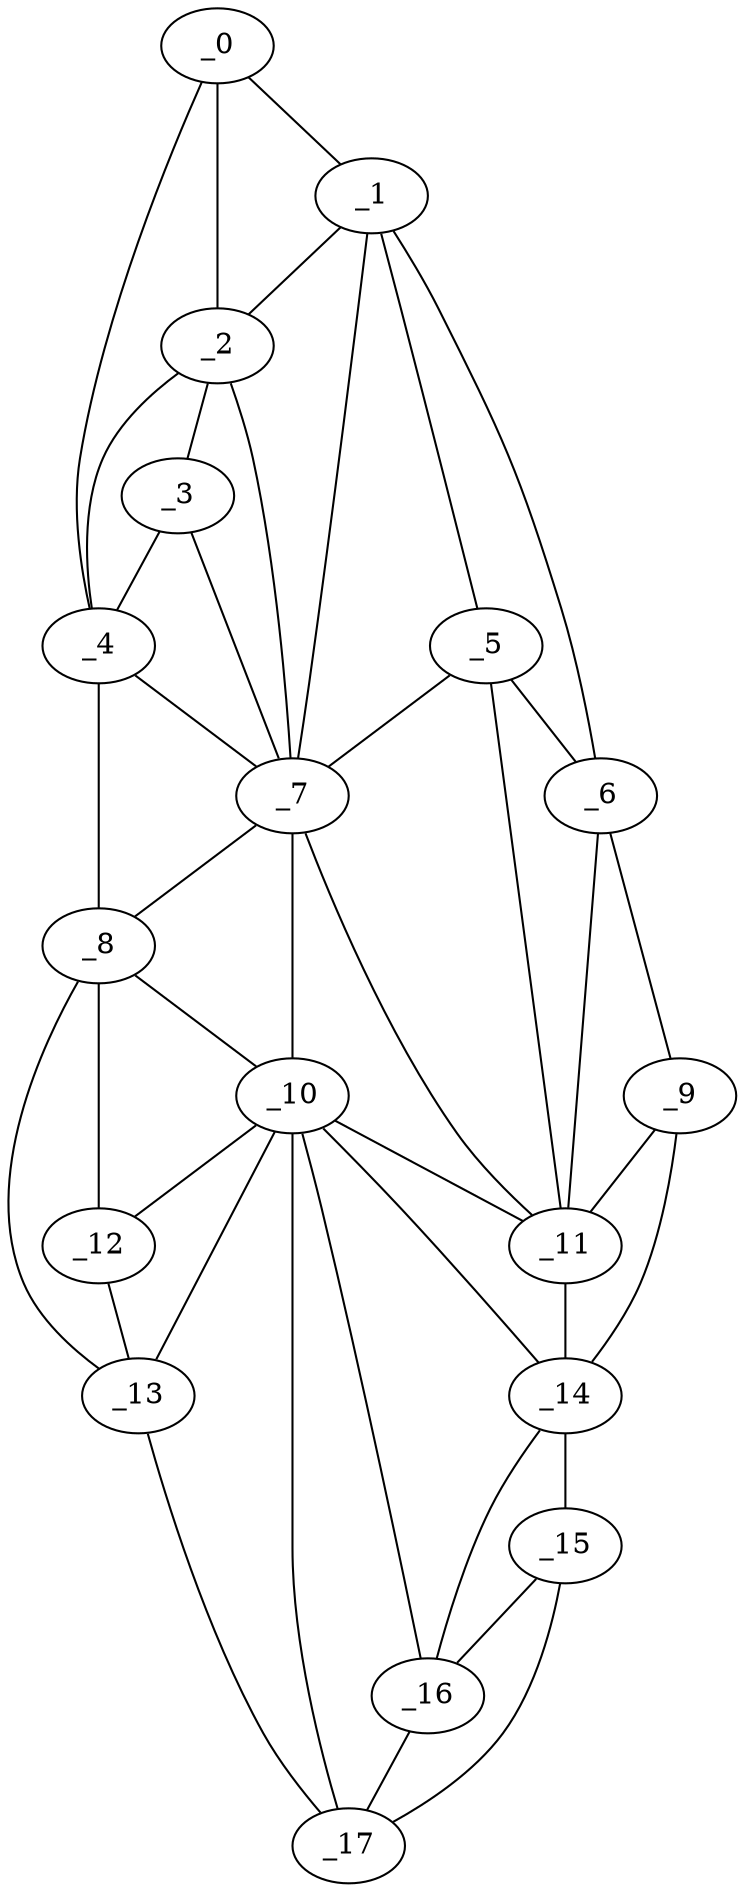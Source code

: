 graph "obj3__80.gxl" {
	_0	 [x=13,
		y=35];
	_1	 [x=22,
		y=73];
	_0 -- _1	 [valence=1];
	_2	 [x=24,
		y=31];
	_0 -- _2	 [valence=2];
	_4	 [x=33,
		y=17];
	_0 -- _4	 [valence=1];
	_1 -- _2	 [valence=1];
	_5	 [x=50,
		y=85];
	_1 -- _5	 [valence=2];
	_6	 [x=67,
		y=105];
	_1 -- _6	 [valence=1];
	_7	 [x=71,
		y=36];
	_1 -- _7	 [valence=2];
	_3	 [x=32,
		y=25];
	_2 -- _3	 [valence=2];
	_2 -- _4	 [valence=2];
	_2 -- _7	 [valence=2];
	_3 -- _4	 [valence=1];
	_3 -- _7	 [valence=2];
	_4 -- _7	 [valence=2];
	_8	 [x=83,
		y=14];
	_4 -- _8	 [valence=1];
	_5 -- _6	 [valence=2];
	_5 -- _7	 [valence=1];
	_11	 [x=89,
		y=104];
	_5 -- _11	 [valence=1];
	_9	 [x=86,
		y=111];
	_6 -- _9	 [valence=1];
	_6 -- _11	 [valence=2];
	_7 -- _8	 [valence=2];
	_10	 [x=88,
		y=34];
	_7 -- _10	 [valence=1];
	_7 -- _11	 [valence=2];
	_8 -- _10	 [valence=1];
	_12	 [x=94,
		y=23];
	_8 -- _12	 [valence=2];
	_13	 [x=114,
		y=30];
	_8 -- _13	 [valence=1];
	_9 -- _11	 [valence=2];
	_14	 [x=116,
		y=89];
	_9 -- _14	 [valence=1];
	_10 -- _11	 [valence=2];
	_10 -- _12	 [valence=2];
	_10 -- _13	 [valence=2];
	_10 -- _14	 [valence=2];
	_16	 [x=124,
		y=71];
	_10 -- _16	 [valence=1];
	_17	 [x=126,
		y=67];
	_10 -- _17	 [valence=1];
	_11 -- _14	 [valence=1];
	_12 -- _13	 [valence=1];
	_13 -- _17	 [valence=1];
	_15	 [x=122,
		y=81];
	_14 -- _15	 [valence=1];
	_14 -- _16	 [valence=2];
	_15 -- _16	 [valence=1];
	_15 -- _17	 [valence=1];
	_16 -- _17	 [valence=2];
}
